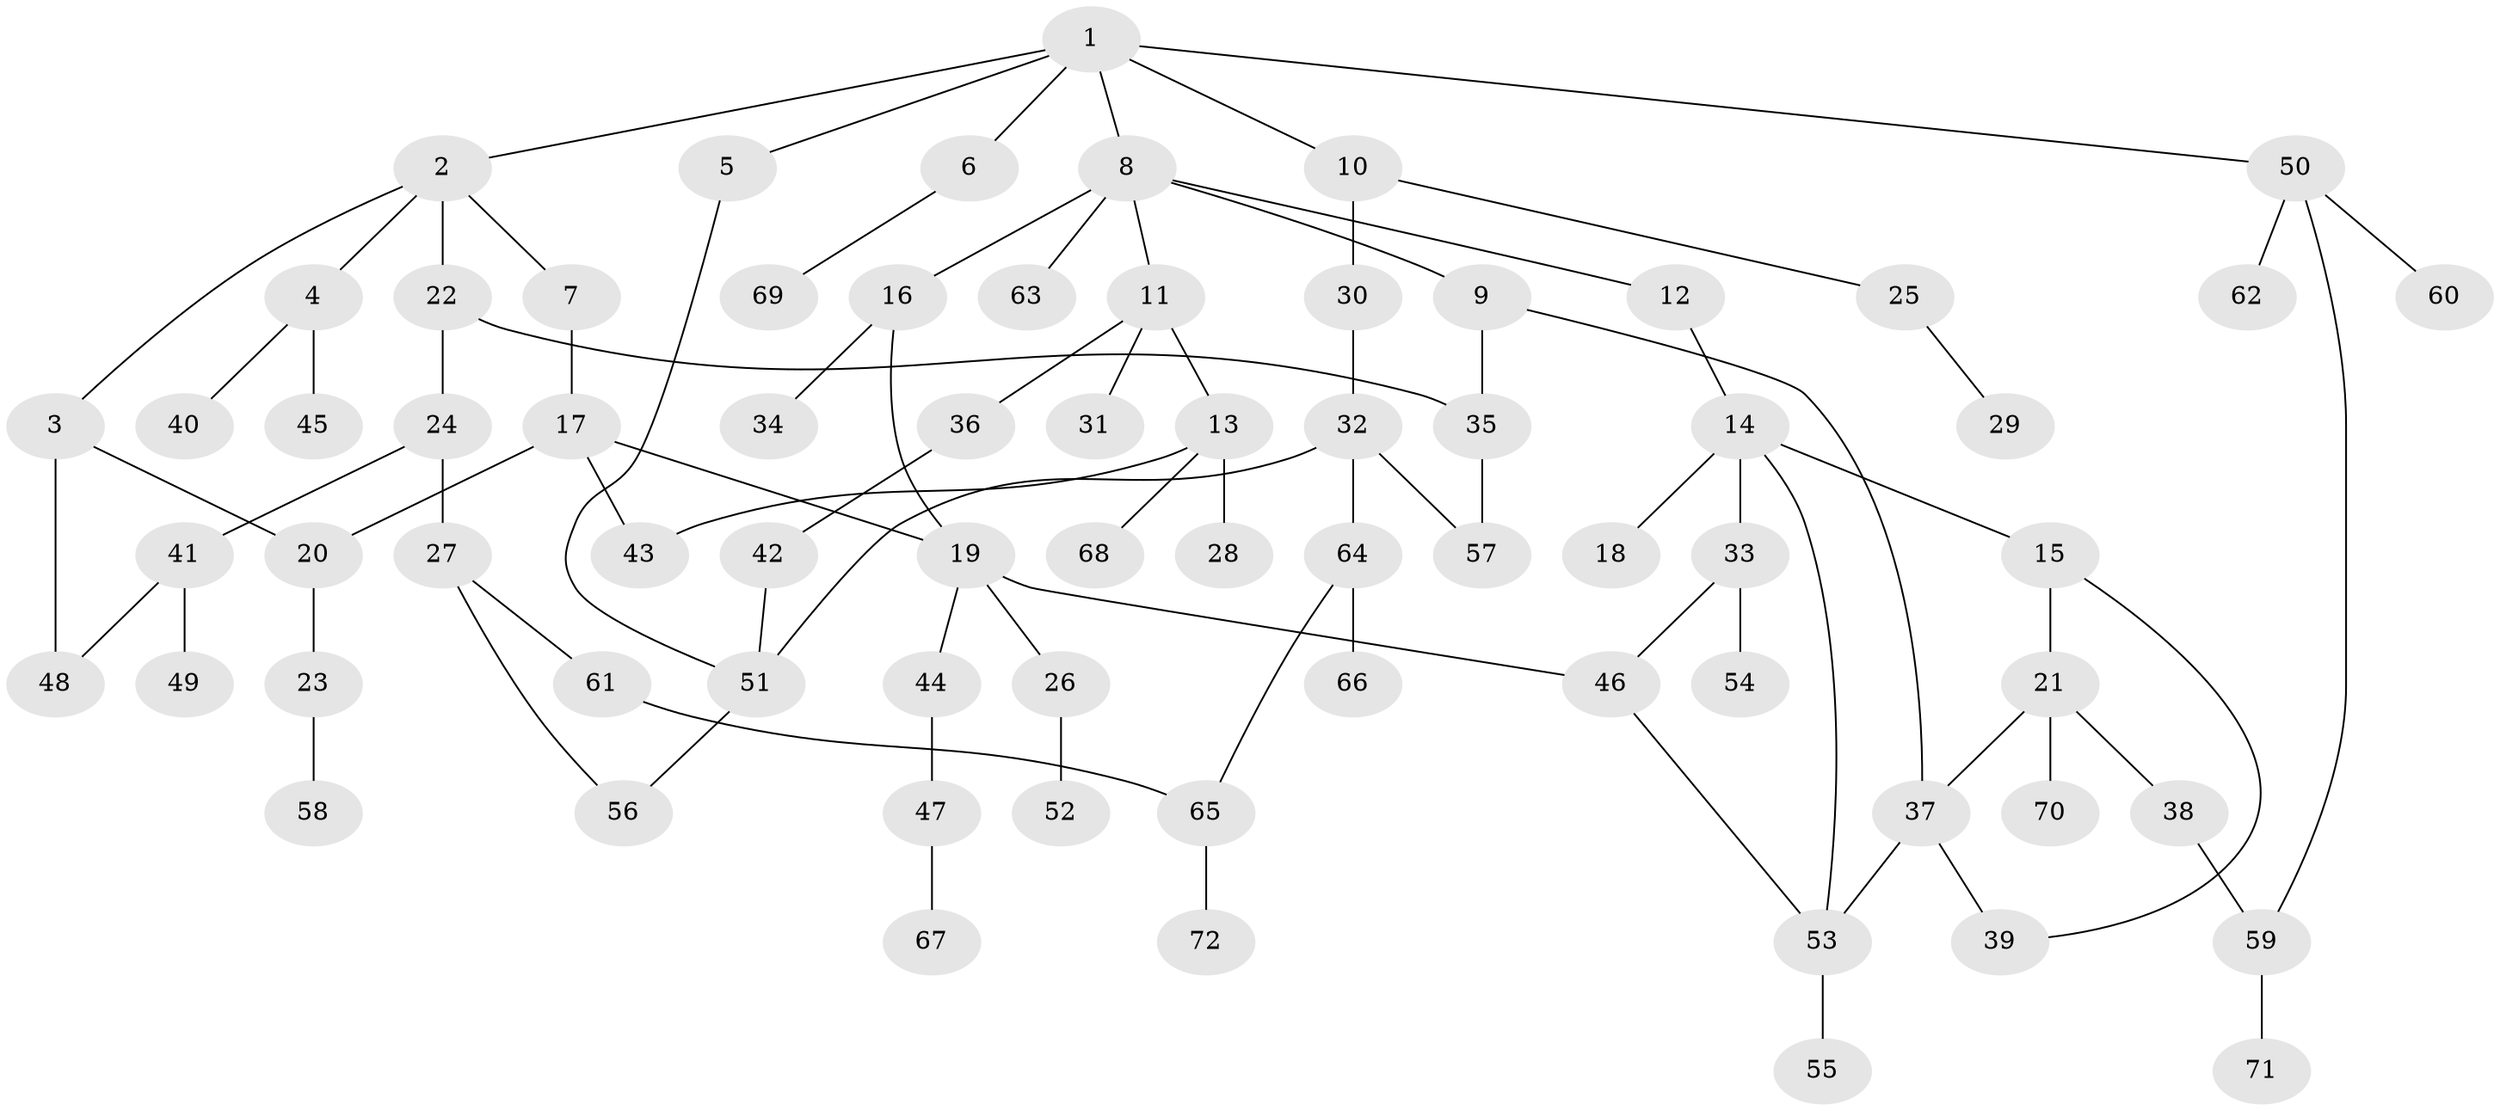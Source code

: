 // Generated by graph-tools (version 1.1) at 2025/13/03/09/25 04:13:20]
// undirected, 72 vertices, 87 edges
graph export_dot {
graph [start="1"]
  node [color=gray90,style=filled];
  1;
  2;
  3;
  4;
  5;
  6;
  7;
  8;
  9;
  10;
  11;
  12;
  13;
  14;
  15;
  16;
  17;
  18;
  19;
  20;
  21;
  22;
  23;
  24;
  25;
  26;
  27;
  28;
  29;
  30;
  31;
  32;
  33;
  34;
  35;
  36;
  37;
  38;
  39;
  40;
  41;
  42;
  43;
  44;
  45;
  46;
  47;
  48;
  49;
  50;
  51;
  52;
  53;
  54;
  55;
  56;
  57;
  58;
  59;
  60;
  61;
  62;
  63;
  64;
  65;
  66;
  67;
  68;
  69;
  70;
  71;
  72;
  1 -- 2;
  1 -- 5;
  1 -- 6;
  1 -- 8;
  1 -- 10;
  1 -- 50;
  2 -- 3;
  2 -- 4;
  2 -- 7;
  2 -- 22;
  3 -- 20;
  3 -- 48;
  4 -- 40;
  4 -- 45;
  5 -- 51;
  6 -- 69;
  7 -- 17;
  8 -- 9;
  8 -- 11;
  8 -- 12;
  8 -- 16;
  8 -- 63;
  9 -- 37;
  9 -- 35;
  10 -- 25;
  10 -- 30;
  11 -- 13;
  11 -- 31;
  11 -- 36;
  12 -- 14;
  13 -- 28;
  13 -- 68;
  13 -- 43;
  14 -- 15;
  14 -- 18;
  14 -- 33;
  14 -- 53;
  15 -- 21;
  15 -- 39;
  16 -- 19;
  16 -- 34;
  17 -- 43;
  17 -- 20;
  17 -- 19;
  19 -- 26;
  19 -- 44;
  19 -- 46;
  20 -- 23;
  21 -- 38;
  21 -- 70;
  21 -- 37;
  22 -- 24;
  22 -- 35;
  23 -- 58;
  24 -- 27;
  24 -- 41;
  25 -- 29;
  26 -- 52;
  27 -- 61;
  27 -- 56;
  30 -- 32;
  32 -- 64;
  32 -- 57;
  32 -- 51;
  33 -- 54;
  33 -- 46;
  35 -- 57;
  36 -- 42;
  37 -- 39;
  37 -- 53;
  38 -- 59;
  41 -- 48;
  41 -- 49;
  42 -- 51;
  44 -- 47;
  46 -- 53;
  47 -- 67;
  50 -- 59;
  50 -- 60;
  50 -- 62;
  51 -- 56;
  53 -- 55;
  59 -- 71;
  61 -- 65;
  64 -- 65;
  64 -- 66;
  65 -- 72;
}
